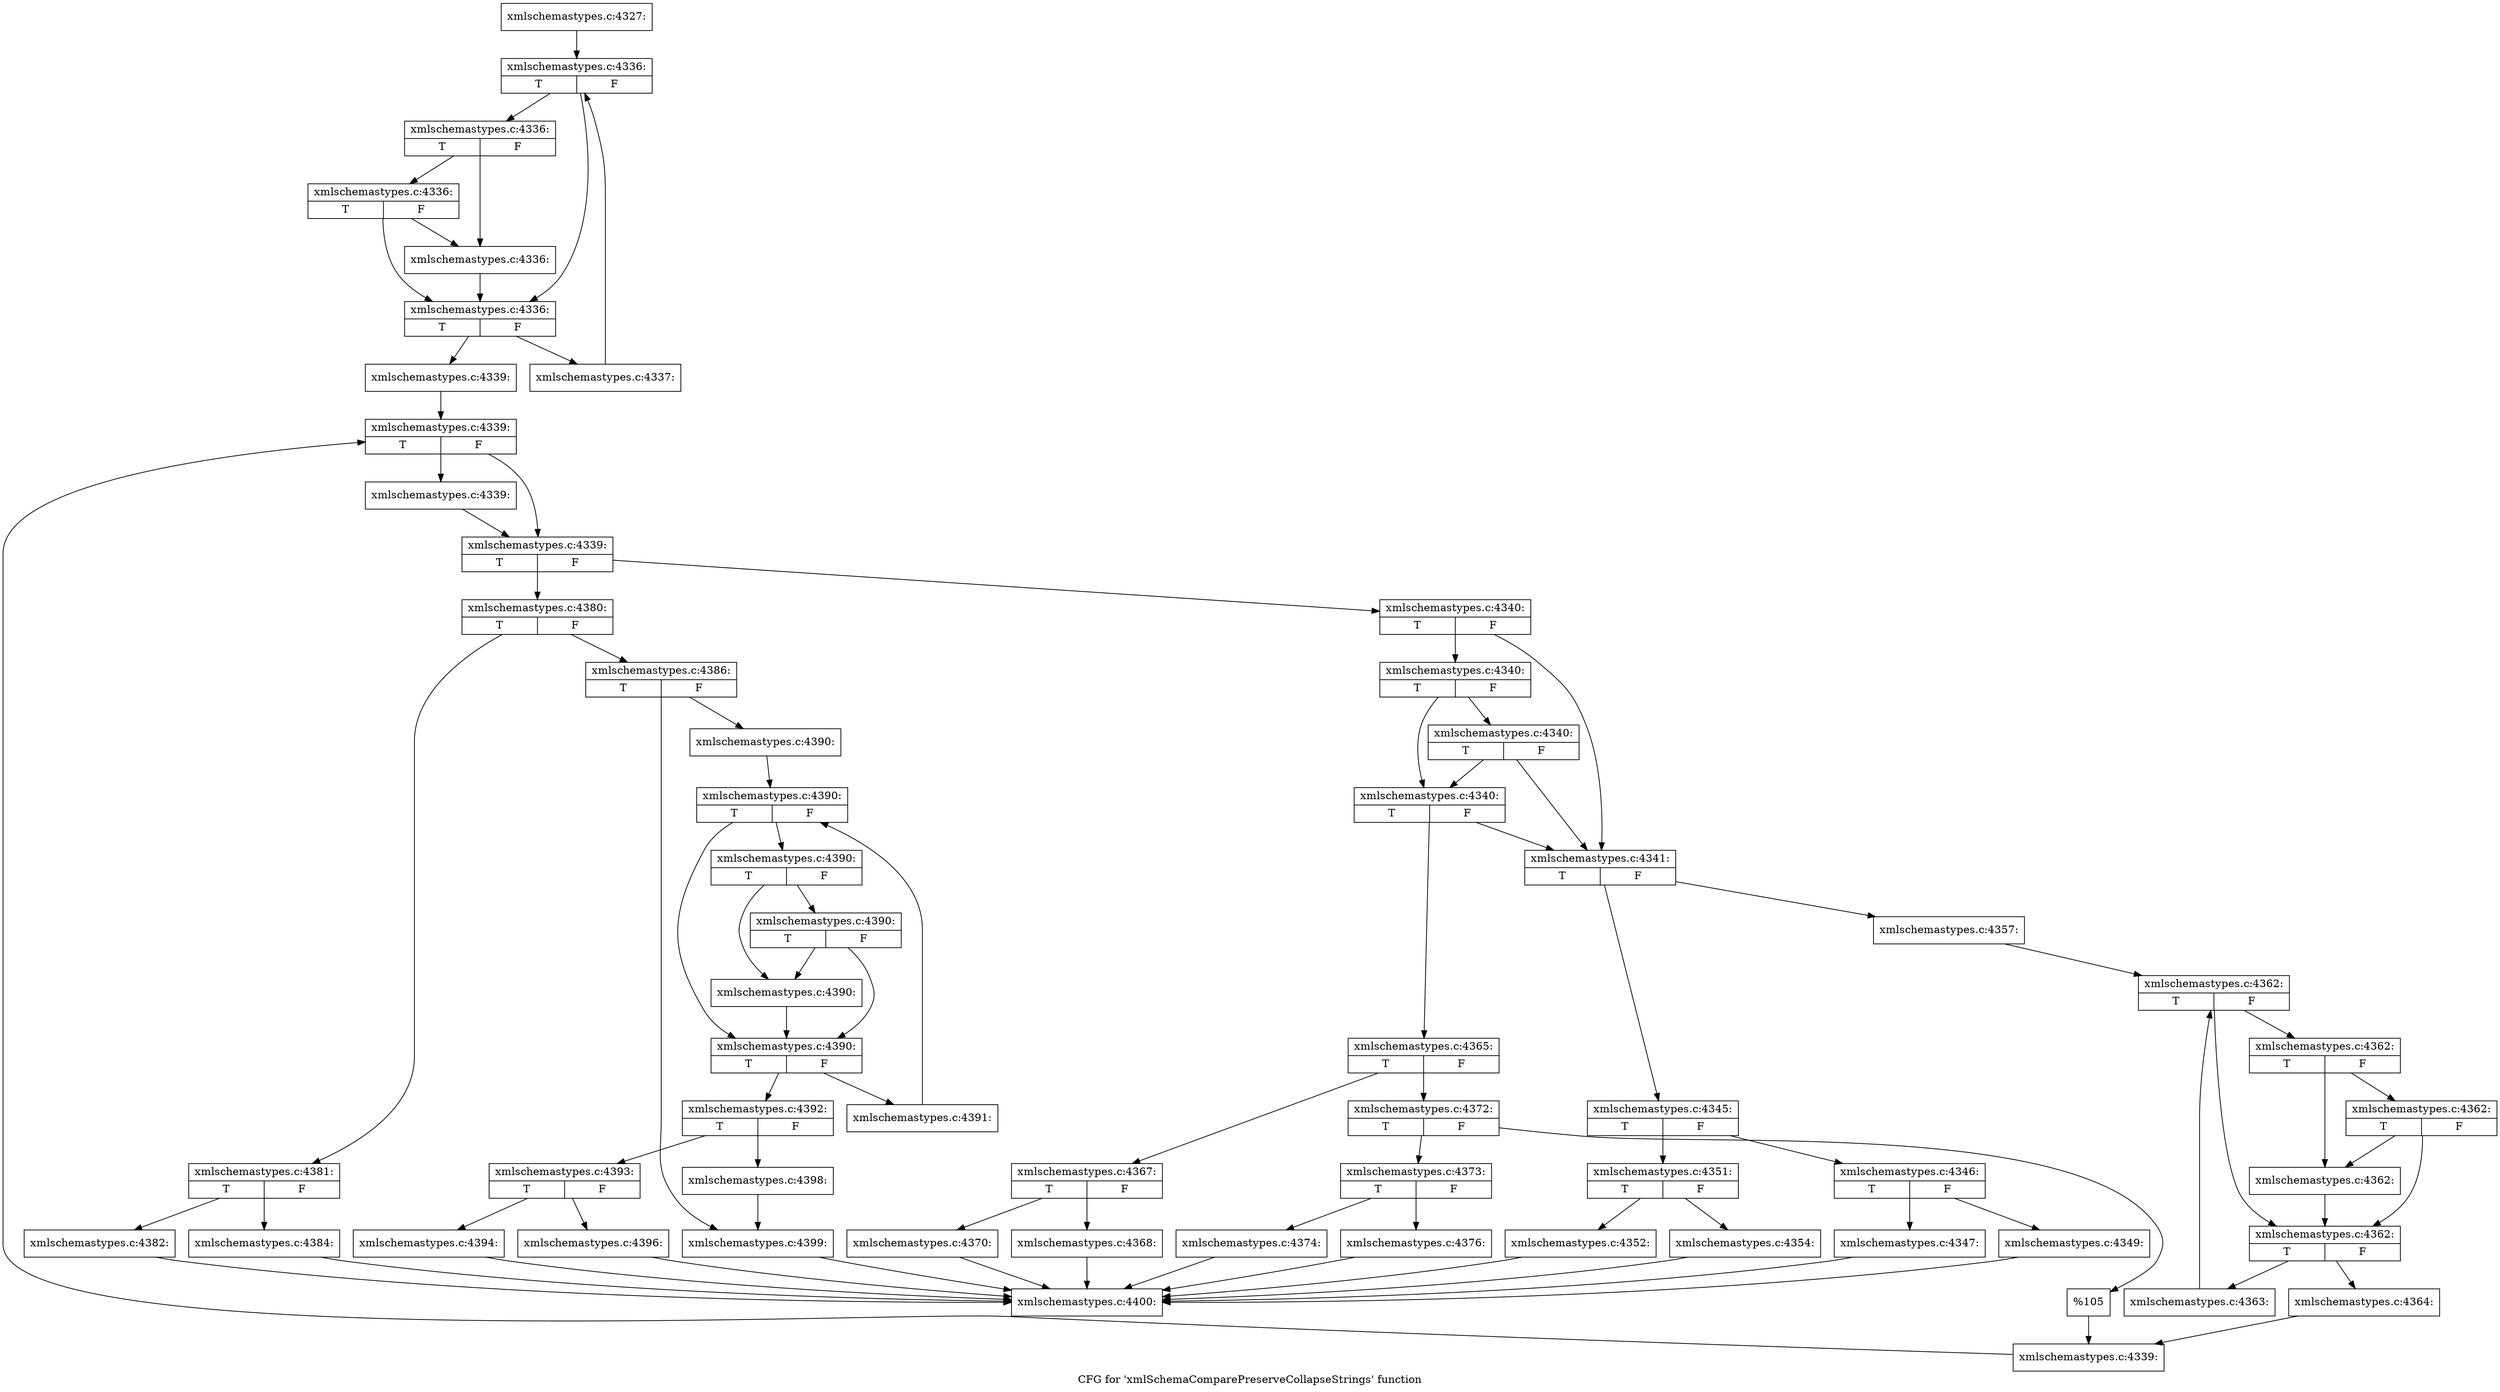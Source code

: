 digraph "CFG for 'xmlSchemaComparePreserveCollapseStrings' function" {
	label="CFG for 'xmlSchemaComparePreserveCollapseStrings' function";

	Node0x584d4d0 [shape=record,label="{xmlschemastypes.c:4327:}"];
	Node0x584d4d0 -> Node0x584ebe0;
	Node0x584ebe0 [shape=record,label="{xmlschemastypes.c:4336:|{<s0>T|<s1>F}}"];
	Node0x584ebe0 -> Node0x584ee80;
	Node0x584ebe0 -> Node0x584ef20;
	Node0x584ef20 [shape=record,label="{xmlschemastypes.c:4336:|{<s0>T|<s1>F}}"];
	Node0x584ef20 -> Node0x584f180;
	Node0x584ef20 -> Node0x584eed0;
	Node0x584f180 [shape=record,label="{xmlschemastypes.c:4336:|{<s0>T|<s1>F}}"];
	Node0x584f180 -> Node0x584ee80;
	Node0x584f180 -> Node0x584eed0;
	Node0x584eed0 [shape=record,label="{xmlschemastypes.c:4336:}"];
	Node0x584eed0 -> Node0x584ee80;
	Node0x584ee80 [shape=record,label="{xmlschemastypes.c:4336:|{<s0>T|<s1>F}}"];
	Node0x584ee80 -> Node0x584f5b0;
	Node0x584ee80 -> Node0x584ee00;
	Node0x584f5b0 [shape=record,label="{xmlschemastypes.c:4337:}"];
	Node0x584f5b0 -> Node0x584ebe0;
	Node0x584ee00 [shape=record,label="{xmlschemastypes.c:4339:}"];
	Node0x584ee00 -> Node0x584fb30;
	Node0x584fb30 [shape=record,label="{xmlschemastypes.c:4339:|{<s0>T|<s1>F}}"];
	Node0x584fb30 -> Node0x584fe20;
	Node0x584fb30 -> Node0x584fdd0;
	Node0x584fe20 [shape=record,label="{xmlschemastypes.c:4339:}"];
	Node0x584fe20 -> Node0x584fdd0;
	Node0x584fdd0 [shape=record,label="{xmlschemastypes.c:4339:|{<s0>T|<s1>F}}"];
	Node0x584fdd0 -> Node0x5850460;
	Node0x584fdd0 -> Node0x584fd50;
	Node0x5850460 [shape=record,label="{xmlschemastypes.c:4340:|{<s0>T|<s1>F}}"];
	Node0x5850460 -> Node0x5850650;
	Node0x5850460 -> Node0x58507c0;
	Node0x58507c0 [shape=record,label="{xmlschemastypes.c:4340:|{<s0>T|<s1>F}}"];
	Node0x58507c0 -> Node0x5850a40;
	Node0x58507c0 -> Node0x5850740;
	Node0x5850a40 [shape=record,label="{xmlschemastypes.c:4340:|{<s0>T|<s1>F}}"];
	Node0x5850a40 -> Node0x5850650;
	Node0x5850a40 -> Node0x5850740;
	Node0x5850740 [shape=record,label="{xmlschemastypes.c:4340:|{<s0>T|<s1>F}}"];
	Node0x5850740 -> Node0x5850650;
	Node0x5850740 -> Node0x58506f0;
	Node0x5850650 [shape=record,label="{xmlschemastypes.c:4341:|{<s0>T|<s1>F}}"];
	Node0x5850650 -> Node0x59da0f0;
	Node0x5850650 -> Node0x59da0a0;
	Node0x59da0a0 [shape=record,label="{xmlschemastypes.c:4345:|{<s0>T|<s1>F}}"];
	Node0x59da0a0 -> Node0x59da4b0;
	Node0x59da0a0 -> Node0x59da550;
	Node0x59da4b0 [shape=record,label="{xmlschemastypes.c:4346:|{<s0>T|<s1>F}}"];
	Node0x59da4b0 -> Node0x59daab0;
	Node0x59da4b0 -> Node0x59dab50;
	Node0x59daab0 [shape=record,label="{xmlschemastypes.c:4347:}"];
	Node0x59daab0 -> Node0x584e740;
	Node0x59dab50 [shape=record,label="{xmlschemastypes.c:4349:}"];
	Node0x59dab50 -> Node0x584e740;
	Node0x59da550 [shape=record,label="{xmlschemastypes.c:4351:|{<s0>T|<s1>F}}"];
	Node0x59da550 -> Node0x59dab00;
	Node0x59da550 -> Node0x59db1b0;
	Node0x59dab00 [shape=record,label="{xmlschemastypes.c:4352:}"];
	Node0x59dab00 -> Node0x584e740;
	Node0x59db1b0 [shape=record,label="{xmlschemastypes.c:4354:}"];
	Node0x59db1b0 -> Node0x584e740;
	Node0x59da0f0 [shape=record,label="{xmlschemastypes.c:4357:}"];
	Node0x59da0f0 -> Node0x59da500;
	Node0x59da500 [shape=record,label="{xmlschemastypes.c:4362:|{<s0>T|<s1>F}}"];
	Node0x59da500 -> Node0x59dbda0;
	Node0x59da500 -> Node0x59dbe40;
	Node0x59dbe40 [shape=record,label="{xmlschemastypes.c:4362:|{<s0>T|<s1>F}}"];
	Node0x59dbe40 -> Node0x59dc0a0;
	Node0x59dbe40 -> Node0x59dbdf0;
	Node0x59dc0a0 [shape=record,label="{xmlschemastypes.c:4362:|{<s0>T|<s1>F}}"];
	Node0x59dc0a0 -> Node0x59dbda0;
	Node0x59dc0a0 -> Node0x59dbdf0;
	Node0x59dbdf0 [shape=record,label="{xmlschemastypes.c:4362:}"];
	Node0x59dbdf0 -> Node0x59dbda0;
	Node0x59dbda0 [shape=record,label="{xmlschemastypes.c:4362:|{<s0>T|<s1>F}}"];
	Node0x59dbda0 -> Node0x59dc4d0;
	Node0x59dbda0 -> Node0x59db160;
	Node0x59dc4d0 [shape=record,label="{xmlschemastypes.c:4363:}"];
	Node0x59dc4d0 -> Node0x59da500;
	Node0x59db160 [shape=record,label="{xmlschemastypes.c:4364:}"];
	Node0x59db160 -> Node0x58506a0;
	Node0x58506f0 [shape=record,label="{xmlschemastypes.c:4365:|{<s0>T|<s1>F}}"];
	Node0x58506f0 -> Node0x59dd300;
	Node0x58506f0 -> Node0x59dd350;
	Node0x59dd300 [shape=record,label="{xmlschemastypes.c:4367:|{<s0>T|<s1>F}}"];
	Node0x59dd300 -> Node0x59dd710;
	Node0x59dd300 -> Node0x59dd7b0;
	Node0x59dd710 [shape=record,label="{xmlschemastypes.c:4368:}"];
	Node0x59dd710 -> Node0x584e740;
	Node0x59dd7b0 [shape=record,label="{xmlschemastypes.c:4370:}"];
	Node0x59dd7b0 -> Node0x584e740;
	Node0x59dd350 [shape=record,label="{xmlschemastypes.c:4372:|{<s0>T|<s1>F}}"];
	Node0x59dd350 -> Node0x59dd760;
	Node0x59dd350 -> Node0x59ddd80;
	Node0x59dd760 [shape=record,label="{xmlschemastypes.c:4373:|{<s0>T|<s1>F}}"];
	Node0x59dd760 -> Node0x59de140;
	Node0x59dd760 -> Node0x59de1e0;
	Node0x59de140 [shape=record,label="{xmlschemastypes.c:4374:}"];
	Node0x59de140 -> Node0x584e740;
	Node0x59de1e0 [shape=record,label="{xmlschemastypes.c:4376:}"];
	Node0x59de1e0 -> Node0x584e740;
	Node0x59ddd80 [shape=record,label="{%105}"];
	Node0x59ddd80 -> Node0x58506a0;
	Node0x58506a0 [shape=record,label="{xmlschemastypes.c:4339:}"];
	Node0x58506a0 -> Node0x584fb30;
	Node0x584fd50 [shape=record,label="{xmlschemastypes.c:4380:|{<s0>T|<s1>F}}"];
	Node0x584fd50 -> Node0x59de190;
	Node0x584fd50 -> Node0x59de900;
	Node0x59de190 [shape=record,label="{xmlschemastypes.c:4381:|{<s0>T|<s1>F}}"];
	Node0x59de190 -> Node0x59dedb0;
	Node0x59de190 -> Node0x59dee50;
	Node0x59dedb0 [shape=record,label="{xmlschemastypes.c:4382:}"];
	Node0x59dedb0 -> Node0x584e740;
	Node0x59dee50 [shape=record,label="{xmlschemastypes.c:4384:}"];
	Node0x59dee50 -> Node0x584e740;
	Node0x59de900 [shape=record,label="{xmlschemastypes.c:4386:|{<s0>T|<s1>F}}"];
	Node0x59de900 -> Node0x59dee00;
	Node0x59de900 -> Node0x59df420;
	Node0x59dee00 [shape=record,label="{xmlschemastypes.c:4390:}"];
	Node0x59dee00 -> Node0x59df860;
	Node0x59df860 [shape=record,label="{xmlschemastypes.c:4390:|{<s0>T|<s1>F}}"];
	Node0x59df860 -> Node0x59dfaa0;
	Node0x59df860 -> Node0x59dfb40;
	Node0x59dfb40 [shape=record,label="{xmlschemastypes.c:4390:|{<s0>T|<s1>F}}"];
	Node0x59dfb40 -> Node0x59dfda0;
	Node0x59dfb40 -> Node0x59dfaf0;
	Node0x59dfda0 [shape=record,label="{xmlschemastypes.c:4390:|{<s0>T|<s1>F}}"];
	Node0x59dfda0 -> Node0x59dfaa0;
	Node0x59dfda0 -> Node0x59dfaf0;
	Node0x59dfaf0 [shape=record,label="{xmlschemastypes.c:4390:}"];
	Node0x59dfaf0 -> Node0x59dfaa0;
	Node0x59dfaa0 [shape=record,label="{xmlschemastypes.c:4390:|{<s0>T|<s1>F}}"];
	Node0x59dfaa0 -> Node0x59e01d0;
	Node0x59dfaa0 -> Node0x59dfa20;
	Node0x59e01d0 [shape=record,label="{xmlschemastypes.c:4391:}"];
	Node0x59e01d0 -> Node0x59df860;
	Node0x59dfa20 [shape=record,label="{xmlschemastypes.c:4392:|{<s0>T|<s1>F}}"];
	Node0x59dfa20 -> Node0x59e07c0;
	Node0x59dfa20 -> Node0x59e0810;
	Node0x59e07c0 [shape=record,label="{xmlschemastypes.c:4393:|{<s0>T|<s1>F}}"];
	Node0x59e07c0 -> Node0x59e0cc0;
	Node0x59e07c0 -> Node0x59e0d60;
	Node0x59e0cc0 [shape=record,label="{xmlschemastypes.c:4394:}"];
	Node0x59e0cc0 -> Node0x584e740;
	Node0x59e0d60 [shape=record,label="{xmlschemastypes.c:4396:}"];
	Node0x59e0d60 -> Node0x584e740;
	Node0x59e0810 [shape=record,label="{xmlschemastypes.c:4398:}"];
	Node0x59e0810 -> Node0x59df420;
	Node0x59df420 [shape=record,label="{xmlschemastypes.c:4399:}"];
	Node0x59df420 -> Node0x584e740;
	Node0x584e740 [shape=record,label="{xmlschemastypes.c:4400:}"];
}
